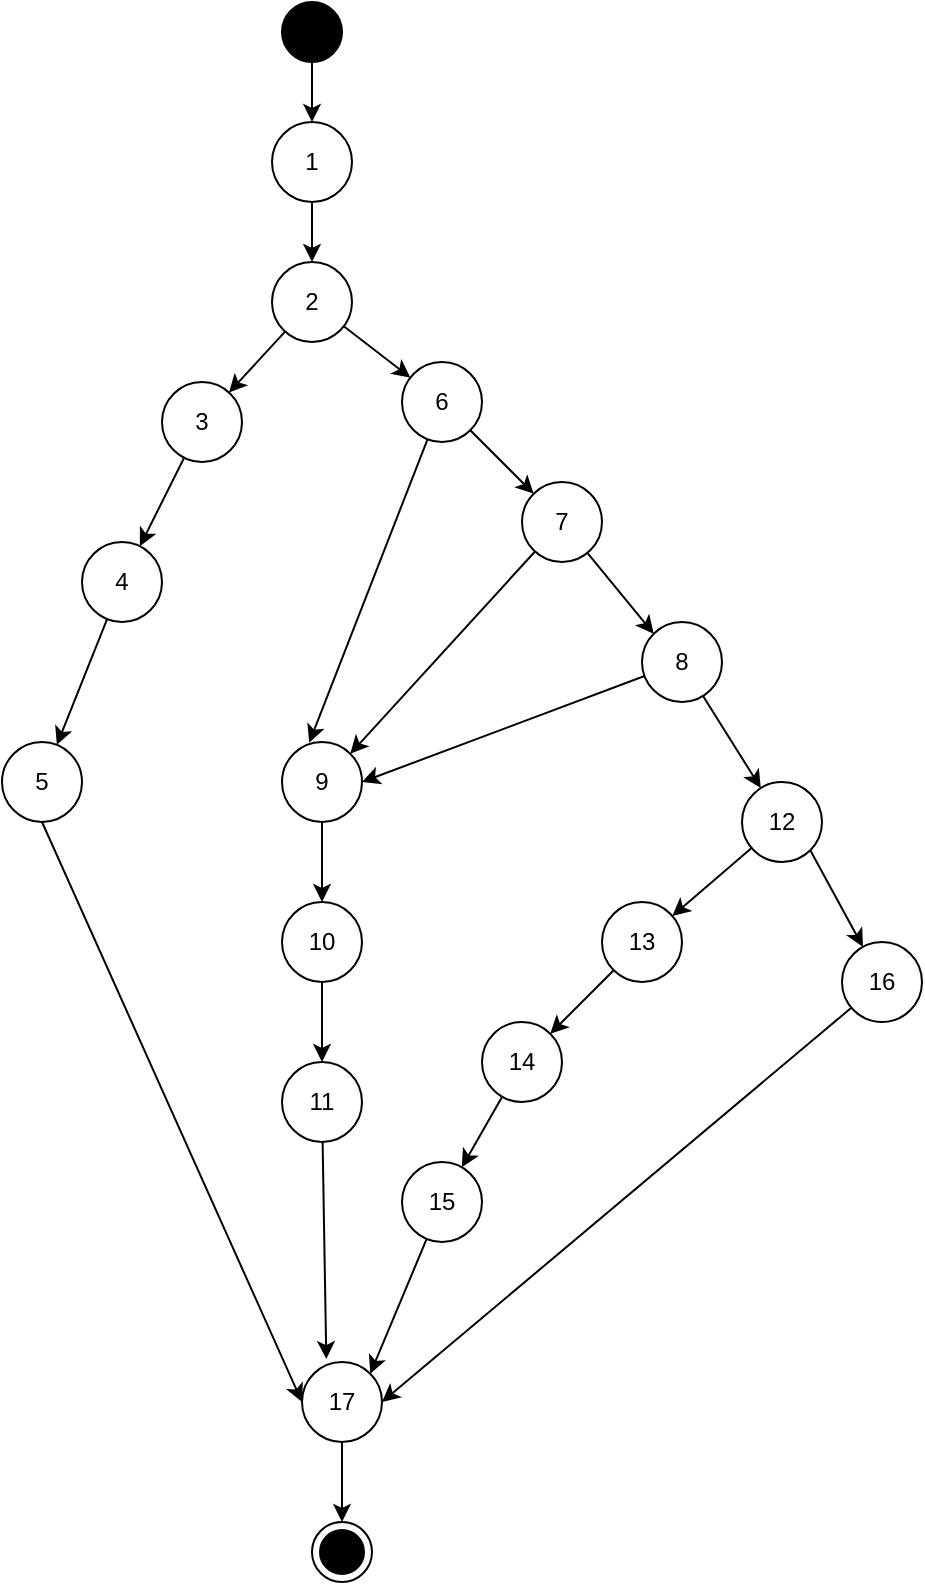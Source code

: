 <mxfile version="25.0.3" pages="4">
  <diagram name="Page-1" id="0XRDkxaGJ8MRRmCMOCM4">
    <mxGraphModel dx="929" dy="514" grid="1" gridSize="10" guides="1" tooltips="1" connect="1" arrows="1" fold="1" page="1" pageScale="1" pageWidth="3300" pageHeight="4681" math="0" shadow="0">
      <root>
        <mxCell id="0" />
        <mxCell id="1" parent="0" />
        <mxCell id="SDcvAr6CtPs48peLbvJb-33" style="edgeStyle=orthogonalEdgeStyle;rounded=0;orthogonalLoop=1;jettySize=auto;html=1;entryX=0.5;entryY=0;entryDx=0;entryDy=0;" parent="1" source="SDcvAr6CtPs48peLbvJb-3" target="SDcvAr6CtPs48peLbvJb-9" edge="1">
          <mxGeometry relative="1" as="geometry" />
        </mxCell>
        <mxCell id="SDcvAr6CtPs48peLbvJb-3" value="" style="ellipse;fillColor=strokeColor;fontSize=11;labelPosition=left;verticalLabelPosition=middle;align=right;verticalAlign=middle;spacingRight=7;" parent="1" vertex="1">
          <mxGeometry x="1100" y="360" width="30" height="30" as="geometry" />
        </mxCell>
        <mxCell id="SDcvAr6CtPs48peLbvJb-34" style="edgeStyle=orthogonalEdgeStyle;rounded=0;orthogonalLoop=1;jettySize=auto;html=1;exitX=0.5;exitY=1;exitDx=0;exitDy=0;entryX=0.5;entryY=0;entryDx=0;entryDy=0;" parent="1" source="SDcvAr6CtPs48peLbvJb-9" target="SDcvAr6CtPs48peLbvJb-10" edge="1">
          <mxGeometry relative="1" as="geometry" />
        </mxCell>
        <mxCell id="SDcvAr6CtPs48peLbvJb-9" value="1" style="ellipse;whiteSpace=wrap;html=1;aspect=fixed;" parent="1" vertex="1">
          <mxGeometry x="1095" y="420" width="40" height="40" as="geometry" />
        </mxCell>
        <mxCell id="SDcvAr6CtPs48peLbvJb-36" value="" style="rounded=0;orthogonalLoop=1;jettySize=auto;html=1;" parent="1" source="SDcvAr6CtPs48peLbvJb-10" target="SDcvAr6CtPs48peLbvJb-35" edge="1">
          <mxGeometry relative="1" as="geometry" />
        </mxCell>
        <mxCell id="SDcvAr6CtPs48peLbvJb-50" value="" style="rounded=0;orthogonalLoop=1;jettySize=auto;html=1;" parent="1" source="SDcvAr6CtPs48peLbvJb-10" target="SDcvAr6CtPs48peLbvJb-49" edge="1">
          <mxGeometry relative="1" as="geometry" />
        </mxCell>
        <mxCell id="SDcvAr6CtPs48peLbvJb-10" value="2" style="ellipse;whiteSpace=wrap;html=1;aspect=fixed;" parent="1" vertex="1">
          <mxGeometry x="1095" y="490" width="40" height="40" as="geometry" />
        </mxCell>
        <mxCell id="SDcvAr6CtPs48peLbvJb-38" value="" style="rounded=0;orthogonalLoop=1;jettySize=auto;html=1;" parent="1" source="SDcvAr6CtPs48peLbvJb-35" target="SDcvAr6CtPs48peLbvJb-37" edge="1">
          <mxGeometry relative="1" as="geometry" />
        </mxCell>
        <mxCell id="SDcvAr6CtPs48peLbvJb-35" value="3" style="ellipse;whiteSpace=wrap;html=1;aspect=fixed;" parent="1" vertex="1">
          <mxGeometry x="1040" y="550" width="40" height="40" as="geometry" />
        </mxCell>
        <mxCell id="SDcvAr6CtPs48peLbvJb-44" style="rounded=0;orthogonalLoop=1;jettySize=auto;html=1;exitX=0.5;exitY=1;exitDx=0;exitDy=0;entryX=0;entryY=0.5;entryDx=0;entryDy=0;" parent="1" source="SDcvAr6CtPs48peLbvJb-47" target="-h0Y0pHWeZBDXQHOa-4n-2" edge="1">
          <mxGeometry relative="1" as="geometry">
            <mxPoint x="1104.393" y="935.607" as="targetPoint" />
          </mxGeometry>
        </mxCell>
        <mxCell id="SDcvAr6CtPs48peLbvJb-48" value="" style="rounded=0;orthogonalLoop=1;jettySize=auto;html=1;" parent="1" source="SDcvAr6CtPs48peLbvJb-37" target="SDcvAr6CtPs48peLbvJb-47" edge="1">
          <mxGeometry relative="1" as="geometry" />
        </mxCell>
        <mxCell id="SDcvAr6CtPs48peLbvJb-37" value="4" style="ellipse;whiteSpace=wrap;html=1;aspect=fixed;" parent="1" vertex="1">
          <mxGeometry x="1000" y="630" width="40" height="40" as="geometry" />
        </mxCell>
        <mxCell id="SDcvAr6CtPs48peLbvJb-47" value="5" style="ellipse;whiteSpace=wrap;html=1;aspect=fixed;" parent="1" vertex="1">
          <mxGeometry x="960" y="730" width="40" height="40" as="geometry" />
        </mxCell>
        <mxCell id="SDcvAr6CtPs48peLbvJb-59" value="" style="rounded=0;orthogonalLoop=1;jettySize=auto;html=1;entryX=0;entryY=0;entryDx=0;entryDy=0;" parent="1" source="SDcvAr6CtPs48peLbvJb-49" target="ilJLZfLIQpq3Y_imQJ0e-9" edge="1">
          <mxGeometry relative="1" as="geometry">
            <mxPoint x="1225.858" y="605.858" as="targetPoint" />
          </mxGeometry>
        </mxCell>
        <mxCell id="ilJLZfLIQpq3Y_imQJ0e-3" style="rounded=0;orthogonalLoop=1;jettySize=auto;html=1;entryX=0.34;entryY=0.009;entryDx=0;entryDy=0;entryPerimeter=0;" edge="1" parent="1" source="SDcvAr6CtPs48peLbvJb-49" target="ilJLZfLIQpq3Y_imQJ0e-1">
          <mxGeometry relative="1" as="geometry" />
        </mxCell>
        <mxCell id="SDcvAr6CtPs48peLbvJb-49" value="6" style="ellipse;whiteSpace=wrap;html=1;aspect=fixed;" parent="1" vertex="1">
          <mxGeometry x="1160" y="540" width="40" height="40" as="geometry" />
        </mxCell>
        <mxCell id="-h0Y0pHWeZBDXQHOa-4n-1" value="" style="ellipse;html=1;shape=endState;fillColor=strokeColor;fontSize=11;labelPosition=left;verticalLabelPosition=middle;align=right;verticalAlign=middle;spacingRight=7;" parent="1" vertex="1">
          <mxGeometry x="1115" y="1120" width="30" height="30" as="geometry" />
        </mxCell>
        <mxCell id="-h0Y0pHWeZBDXQHOa-4n-3" style="rounded=0;orthogonalLoop=1;jettySize=auto;html=1;" parent="1" source="-h0Y0pHWeZBDXQHOa-4n-2" target="-h0Y0pHWeZBDXQHOa-4n-1" edge="1">
          <mxGeometry relative="1" as="geometry" />
        </mxCell>
        <mxCell id="-h0Y0pHWeZBDXQHOa-4n-2" value="17" style="ellipse;whiteSpace=wrap;html=1;aspect=fixed;" parent="1" vertex="1">
          <mxGeometry x="1110" y="1040" width="40" height="40" as="geometry" />
        </mxCell>
        <mxCell id="ilJLZfLIQpq3Y_imQJ0e-4" style="rounded=0;orthogonalLoop=1;jettySize=auto;html=1;entryX=0.5;entryY=0;entryDx=0;entryDy=0;" edge="1" parent="1" source="ilJLZfLIQpq3Y_imQJ0e-1" target="ilJLZfLIQpq3Y_imQJ0e-2">
          <mxGeometry relative="1" as="geometry" />
        </mxCell>
        <mxCell id="ilJLZfLIQpq3Y_imQJ0e-1" value="9" style="ellipse;whiteSpace=wrap;html=1;aspect=fixed;" vertex="1" parent="1">
          <mxGeometry x="1100" y="730" width="40" height="40" as="geometry" />
        </mxCell>
        <mxCell id="ilJLZfLIQpq3Y_imQJ0e-7" style="rounded=0;orthogonalLoop=1;jettySize=auto;html=1;entryX=0.5;entryY=0;entryDx=0;entryDy=0;" edge="1" parent="1" source="ilJLZfLIQpq3Y_imQJ0e-2" target="ilJLZfLIQpq3Y_imQJ0e-5">
          <mxGeometry relative="1" as="geometry" />
        </mxCell>
        <mxCell id="ilJLZfLIQpq3Y_imQJ0e-2" value="10" style="ellipse;whiteSpace=wrap;html=1;aspect=fixed;" vertex="1" parent="1">
          <mxGeometry x="1100" y="810" width="40" height="40" as="geometry" />
        </mxCell>
        <mxCell id="ilJLZfLIQpq3Y_imQJ0e-8" style="rounded=0;orthogonalLoop=1;jettySize=auto;html=1;entryX=0.304;entryY=-0.037;entryDx=0;entryDy=0;entryPerimeter=0;" edge="1" parent="1" source="ilJLZfLIQpq3Y_imQJ0e-5" target="-h0Y0pHWeZBDXQHOa-4n-2">
          <mxGeometry relative="1" as="geometry" />
        </mxCell>
        <mxCell id="ilJLZfLIQpq3Y_imQJ0e-5" value="11" style="ellipse;whiteSpace=wrap;html=1;aspect=fixed;" vertex="1" parent="1">
          <mxGeometry x="1100" y="890" width="40" height="40" as="geometry" />
        </mxCell>
        <mxCell id="ilJLZfLIQpq3Y_imQJ0e-10" style="rounded=0;orthogonalLoop=1;jettySize=auto;html=1;entryX=1;entryY=0;entryDx=0;entryDy=0;" edge="1" parent="1" source="ilJLZfLIQpq3Y_imQJ0e-9" target="ilJLZfLIQpq3Y_imQJ0e-1">
          <mxGeometry relative="1" as="geometry" />
        </mxCell>
        <mxCell id="ilJLZfLIQpq3Y_imQJ0e-12" style="rounded=0;orthogonalLoop=1;jettySize=auto;html=1;entryX=0;entryY=0;entryDx=0;entryDy=0;" edge="1" parent="1" source="ilJLZfLIQpq3Y_imQJ0e-9" target="ilJLZfLIQpq3Y_imQJ0e-11">
          <mxGeometry relative="1" as="geometry" />
        </mxCell>
        <mxCell id="ilJLZfLIQpq3Y_imQJ0e-9" value="7" style="ellipse;whiteSpace=wrap;html=1;aspect=fixed;" vertex="1" parent="1">
          <mxGeometry x="1220" y="600" width="40" height="40" as="geometry" />
        </mxCell>
        <mxCell id="ilJLZfLIQpq3Y_imQJ0e-13" style="rounded=0;orthogonalLoop=1;jettySize=auto;html=1;entryX=1;entryY=0.5;entryDx=0;entryDy=0;" edge="1" parent="1" source="ilJLZfLIQpq3Y_imQJ0e-11" target="ilJLZfLIQpq3Y_imQJ0e-1">
          <mxGeometry relative="1" as="geometry" />
        </mxCell>
        <mxCell id="ilJLZfLIQpq3Y_imQJ0e-15" style="rounded=0;orthogonalLoop=1;jettySize=auto;html=1;" edge="1" parent="1" source="ilJLZfLIQpq3Y_imQJ0e-11" target="ilJLZfLIQpq3Y_imQJ0e-14">
          <mxGeometry relative="1" as="geometry" />
        </mxCell>
        <mxCell id="ilJLZfLIQpq3Y_imQJ0e-11" value="8" style="ellipse;whiteSpace=wrap;html=1;aspect=fixed;" vertex="1" parent="1">
          <mxGeometry x="1280" y="670" width="40" height="40" as="geometry" />
        </mxCell>
        <mxCell id="ilJLZfLIQpq3Y_imQJ0e-20" style="rounded=0;orthogonalLoop=1;jettySize=auto;html=1;" edge="1" parent="1" source="ilJLZfLIQpq3Y_imQJ0e-14" target="ilJLZfLIQpq3Y_imQJ0e-17">
          <mxGeometry relative="1" as="geometry" />
        </mxCell>
        <mxCell id="ilJLZfLIQpq3Y_imQJ0e-14" value="12" style="ellipse;whiteSpace=wrap;html=1;aspect=fixed;" vertex="1" parent="1">
          <mxGeometry x="1330" y="750" width="40" height="40" as="geometry" />
        </mxCell>
        <mxCell id="ilJLZfLIQpq3Y_imQJ0e-22" style="rounded=0;orthogonalLoop=1;jettySize=auto;html=1;" edge="1" parent="1" source="ilJLZfLIQpq3Y_imQJ0e-16" target="ilJLZfLIQpq3Y_imQJ0e-18">
          <mxGeometry relative="1" as="geometry" />
        </mxCell>
        <mxCell id="ilJLZfLIQpq3Y_imQJ0e-16" value="14" style="ellipse;whiteSpace=wrap;html=1;aspect=fixed;" vertex="1" parent="1">
          <mxGeometry x="1200" y="870" width="40" height="40" as="geometry" />
        </mxCell>
        <mxCell id="ilJLZfLIQpq3Y_imQJ0e-21" style="rounded=0;orthogonalLoop=1;jettySize=auto;html=1;exitX=0;exitY=1;exitDx=0;exitDy=0;" edge="1" parent="1" source="ilJLZfLIQpq3Y_imQJ0e-17" target="ilJLZfLIQpq3Y_imQJ0e-16">
          <mxGeometry relative="1" as="geometry" />
        </mxCell>
        <mxCell id="ilJLZfLIQpq3Y_imQJ0e-17" value="13" style="ellipse;whiteSpace=wrap;html=1;aspect=fixed;" vertex="1" parent="1">
          <mxGeometry x="1260" y="810" width="40" height="40" as="geometry" />
        </mxCell>
        <mxCell id="ilJLZfLIQpq3Y_imQJ0e-19" style="rounded=0;orthogonalLoop=1;jettySize=auto;html=1;entryX=1;entryY=0;entryDx=0;entryDy=0;" edge="1" parent="1" source="ilJLZfLIQpq3Y_imQJ0e-18" target="-h0Y0pHWeZBDXQHOa-4n-2">
          <mxGeometry relative="1" as="geometry" />
        </mxCell>
        <mxCell id="ilJLZfLIQpq3Y_imQJ0e-24" style="rounded=0;orthogonalLoop=1;jettySize=auto;html=1;exitX=1;exitY=1;exitDx=0;exitDy=0;" edge="1" parent="1" source="ilJLZfLIQpq3Y_imQJ0e-14" target="ilJLZfLIQpq3Y_imQJ0e-23">
          <mxGeometry relative="1" as="geometry" />
        </mxCell>
        <mxCell id="ilJLZfLIQpq3Y_imQJ0e-18" value="15" style="ellipse;whiteSpace=wrap;html=1;aspect=fixed;" vertex="1" parent="1">
          <mxGeometry x="1160" y="940" width="40" height="40" as="geometry" />
        </mxCell>
        <mxCell id="ilJLZfLIQpq3Y_imQJ0e-25" style="rounded=0;orthogonalLoop=1;jettySize=auto;html=1;entryX=1;entryY=0.5;entryDx=0;entryDy=0;" edge="1" parent="1" source="ilJLZfLIQpq3Y_imQJ0e-23" target="-h0Y0pHWeZBDXQHOa-4n-2">
          <mxGeometry relative="1" as="geometry" />
        </mxCell>
        <mxCell id="ilJLZfLIQpq3Y_imQJ0e-23" value="16" style="ellipse;whiteSpace=wrap;html=1;aspect=fixed;" vertex="1" parent="1">
          <mxGeometry x="1380" y="830" width="40" height="40" as="geometry" />
        </mxCell>
      </root>
    </mxGraphModel>
  </diagram>
  <diagram id="5SNa8ftEBXGv_axdZT7S" name="Page-4">
    <mxGraphModel dx="1061" dy="587" grid="1" gridSize="10" guides="1" tooltips="1" connect="1" arrows="1" fold="1" page="1" pageScale="1" pageWidth="3300" pageHeight="4681" math="0" shadow="0">
      <root>
        <mxCell id="0" />
        <mxCell id="1" parent="0" />
        <mxCell id="XQcsihGGQft_ySXD6dOj-1" value="" style="endArrow=none;html=1;rounded=0;" edge="1" parent="1">
          <mxGeometry width="50" height="50" relative="1" as="geometry">
            <mxPoint x="310" y="250" as="sourcePoint" />
            <mxPoint x="1110" y="250" as="targetPoint" />
          </mxGeometry>
        </mxCell>
        <mxCell id="XQcsihGGQft_ySXD6dOj-2" value="" style="endArrow=none;html=1;rounded=0;" edge="1" parent="1">
          <mxGeometry width="50" height="50" relative="1" as="geometry">
            <mxPoint x="710" y="290" as="sourcePoint" />
            <mxPoint x="710" y="210" as="targetPoint" />
          </mxGeometry>
        </mxCell>
        <mxCell id="XQcsihGGQft_ySXD6dOj-3" value="3" style="edgeLabel;html=1;align=center;verticalAlign=middle;resizable=0;points=[];" vertex="1" connectable="0" parent="XQcsihGGQft_ySXD6dOj-2">
          <mxGeometry x="-0.706" y="1" relative="1" as="geometry">
            <mxPoint as="offset" />
          </mxGeometry>
        </mxCell>
        <mxCell id="XQcsihGGQft_ySXD6dOj-4" value="" style="endArrow=none;html=1;rounded=0;" edge="1" parent="1">
          <mxGeometry width="50" height="50" relative="1" as="geometry">
            <mxPoint x="350" y="290" as="sourcePoint" />
            <mxPoint x="350" y="210" as="targetPoint" />
          </mxGeometry>
        </mxCell>
        <mxCell id="XQcsihGGQft_ySXD6dOj-5" value="0" style="edgeLabel;html=1;align=center;verticalAlign=middle;resizable=0;points=[];" vertex="1" connectable="0" parent="XQcsihGGQft_ySXD6dOj-4">
          <mxGeometry x="-0.706" y="2" relative="1" as="geometry">
            <mxPoint as="offset" />
          </mxGeometry>
        </mxCell>
        <mxCell id="XQcsihGGQft_ySXD6dOj-6" value="" style="endArrow=none;html=1;rounded=0;" edge="1" parent="1">
          <mxGeometry width="50" height="50" relative="1" as="geometry">
            <mxPoint x="469.5" y="290" as="sourcePoint" />
            <mxPoint x="469.5" y="210" as="targetPoint" />
          </mxGeometry>
        </mxCell>
        <mxCell id="XQcsihGGQft_ySXD6dOj-7" value="1" style="edgeLabel;html=1;align=center;verticalAlign=middle;resizable=0;points=[];" vertex="1" connectable="0" parent="XQcsihGGQft_ySXD6dOj-6">
          <mxGeometry x="-0.706" y="1" relative="1" as="geometry">
            <mxPoint x="2" y="1" as="offset" />
          </mxGeometry>
        </mxCell>
        <mxCell id="XQcsihGGQft_ySXD6dOj-8" value="" style="endArrow=none;html=1;rounded=0;" edge="1" parent="1">
          <mxGeometry width="50" height="50" relative="1" as="geometry">
            <mxPoint x="830" y="290" as="sourcePoint" />
            <mxPoint x="830" y="210" as="targetPoint" />
          </mxGeometry>
        </mxCell>
        <mxCell id="XQcsihGGQft_ySXD6dOj-9" value="14" style="edgeLabel;html=1;align=center;verticalAlign=middle;resizable=0;points=[];" vertex="1" connectable="0" parent="XQcsihGGQft_ySXD6dOj-8">
          <mxGeometry x="-0.706" y="1" relative="1" as="geometry">
            <mxPoint as="offset" />
          </mxGeometry>
        </mxCell>
        <mxCell id="XQcsihGGQft_ySXD6dOj-10" value="" style="endArrow=none;html=1;rounded=0;" edge="1" parent="1">
          <mxGeometry width="50" height="50" relative="1" as="geometry">
            <mxPoint x="950.59" y="290" as="sourcePoint" />
            <mxPoint x="950.59" y="210" as="targetPoint" />
          </mxGeometry>
        </mxCell>
        <mxCell id="XQcsihGGQft_ySXD6dOj-11" value="15" style="edgeLabel;html=1;align=center;verticalAlign=middle;resizable=0;points=[];" vertex="1" connectable="0" parent="XQcsihGGQft_ySXD6dOj-10">
          <mxGeometry x="-0.647" y="2" relative="1" as="geometry">
            <mxPoint x="2" y="4" as="offset" />
          </mxGeometry>
        </mxCell>
        <mxCell id="XQcsihGGQft_ySXD6dOj-12" value="" style="endArrow=none;html=1;rounded=0;" edge="1" parent="1">
          <mxGeometry width="50" height="50" relative="1" as="geometry">
            <mxPoint x="1070.59" y="290" as="sourcePoint" />
            <mxPoint x="1070.59" y="210" as="targetPoint" />
          </mxGeometry>
        </mxCell>
        <mxCell id="XQcsihGGQft_ySXD6dOj-13" value="16" style="edgeLabel;html=1;align=center;verticalAlign=middle;resizable=0;points=[];" vertex="1" connectable="0" parent="XQcsihGGQft_ySXD6dOj-12">
          <mxGeometry x="-0.588" y="1" relative="1" as="geometry">
            <mxPoint y="6" as="offset" />
          </mxGeometry>
        </mxCell>
        <mxCell id="XQcsihGGQft_ySXD6dOj-14" value="VÙNG HỢP LỆ" style="rounded=0;whiteSpace=wrap;html=1;" vertex="1" parent="1">
          <mxGeometry x="590" y="230" width="360" height="20" as="geometry" />
        </mxCell>
        <mxCell id="XQcsihGGQft_ySXD6dOj-15" value="THÊM MÀU SẮC SẢN PHẨM" style="text;html=1;align=center;verticalAlign=middle;resizable=0;points=[];autosize=1;strokeColor=none;fillColor=none;" vertex="1" parent="1">
          <mxGeometry x="660" y="130" width="180" height="30" as="geometry" />
        </mxCell>
        <mxCell id="XQcsihGGQft_ySXD6dOj-16" value="Chú thích:&lt;br&gt;x: số ký tự" style="rounded=0;whiteSpace=wrap;html=1;" vertex="1" parent="1">
          <mxGeometry x="410" y="130" width="120" height="60" as="geometry" />
        </mxCell>
        <mxCell id="XQcsihGGQft_ySXD6dOj-17" value="TC1: x = 0&lt;br&gt;(không hợp lệ)" style="text;html=1;align=center;verticalAlign=middle;resizable=0;points=[];autosize=1;strokeColor=none;fillColor=none;" vertex="1" parent="1">
          <mxGeometry x="300" y="290" width="100" height="40" as="geometry" />
        </mxCell>
        <mxCell id="XQcsihGGQft_ySXD6dOj-18" value="TC2: x = 1&lt;br&gt;(không hợp lệ)" style="text;html=1;align=center;verticalAlign=middle;resizable=0;points=[];autosize=1;strokeColor=none;fillColor=none;" vertex="1" parent="1">
          <mxGeometry x="420" y="290" width="100" height="40" as="geometry" />
        </mxCell>
        <mxCell id="XQcsihGGQft_ySXD6dOj-19" value="TC4: x = 3&lt;br&gt;(hợp lệ)" style="text;html=1;align=center;verticalAlign=middle;resizable=0;points=[];autosize=1;strokeColor=none;fillColor=none;" vertex="1" parent="1">
          <mxGeometry x="670" y="290" width="80" height="40" as="geometry" />
        </mxCell>
        <mxCell id="XQcsihGGQft_ySXD6dOj-20" value="TC5: x = 14&lt;br&gt;(hợp lệ)" style="text;html=1;align=center;verticalAlign=middle;resizable=0;points=[];autosize=1;strokeColor=none;fillColor=none;" vertex="1" parent="1">
          <mxGeometry x="785" y="290" width="90" height="40" as="geometry" />
        </mxCell>
        <mxCell id="XQcsihGGQft_ySXD6dOj-21" value="TC6: x = 15&lt;br&gt;(hợp lệ)" style="text;html=1;align=center;verticalAlign=middle;resizable=0;points=[];autosize=1;strokeColor=none;fillColor=none;" vertex="1" parent="1">
          <mxGeometry x="905.59" y="290" width="90" height="40" as="geometry" />
        </mxCell>
        <mxCell id="XQcsihGGQft_ySXD6dOj-22" value="TC7: x = 16&lt;br&gt;(không hợp lệ)" style="text;html=1;align=center;verticalAlign=middle;resizable=0;points=[];autosize=1;strokeColor=none;fillColor=none;" vertex="1" parent="1">
          <mxGeometry x="1020.59" y="290" width="100" height="40" as="geometry" />
        </mxCell>
        <mxCell id="XQcsihGGQft_ySXD6dOj-23" value="TC3: x = 2&lt;br&gt;(hợp lệ)" style="text;html=1;align=center;verticalAlign=middle;resizable=0;points=[];autosize=1;strokeColor=none;fillColor=none;" vertex="1" parent="1">
          <mxGeometry x="550" y="290" width="80" height="40" as="geometry" />
        </mxCell>
        <mxCell id="XQcsihGGQft_ySXD6dOj-24" value="" style="endArrow=none;html=1;rounded=0;" edge="1" parent="1">
          <mxGeometry width="50" height="50" relative="1" as="geometry">
            <mxPoint x="590" y="290" as="sourcePoint" />
            <mxPoint x="590" y="210" as="targetPoint" />
            <Array as="points">
              <mxPoint x="590" y="250" />
            </Array>
          </mxGeometry>
        </mxCell>
        <mxCell id="XQcsihGGQft_ySXD6dOj-25" value="2" style="edgeLabel;html=1;align=center;verticalAlign=middle;resizable=0;points=[];" vertex="1" connectable="0" parent="XQcsihGGQft_ySXD6dOj-24">
          <mxGeometry x="-0.729" y="3" relative="1" as="geometry">
            <mxPoint y="1" as="offset" />
          </mxGeometry>
        </mxCell>
      </root>
    </mxGraphModel>
  </diagram>
  <diagram id="HT4gBM5k6EM0QCJGCTTb" name="Page-2">
    <mxGraphModel dx="743" dy="411" grid="1" gridSize="10" guides="1" tooltips="1" connect="1" arrows="1" fold="1" page="1" pageScale="1" pageWidth="3300" pageHeight="4681" math="0" shadow="0">
      <root>
        <mxCell id="0" />
        <mxCell id="1" parent="0" />
        <mxCell id="9Lhq6CNGo00cU0peFySH-1" style="edgeStyle=orthogonalEdgeStyle;rounded=0;orthogonalLoop=1;jettySize=auto;html=1;entryX=0.5;entryY=0;entryDx=0;entryDy=0;" parent="1" source="9Lhq6CNGo00cU0peFySH-2" target="9Lhq6CNGo00cU0peFySH-4" edge="1">
          <mxGeometry relative="1" as="geometry" />
        </mxCell>
        <mxCell id="9Lhq6CNGo00cU0peFySH-2" value="" style="ellipse;fillColor=strokeColor;fontSize=11;labelPosition=left;verticalLabelPosition=middle;align=right;verticalAlign=middle;spacingRight=7;" parent="1" vertex="1">
          <mxGeometry x="797.5" y="180" width="30" height="30" as="geometry" />
        </mxCell>
        <mxCell id="9Lhq6CNGo00cU0peFySH-3" style="edgeStyle=orthogonalEdgeStyle;rounded=0;orthogonalLoop=1;jettySize=auto;html=1;exitX=0.5;exitY=1;exitDx=0;exitDy=0;entryX=0.5;entryY=0;entryDx=0;entryDy=0;" parent="1" source="9Lhq6CNGo00cU0peFySH-4" target="9Lhq6CNGo00cU0peFySH-7" edge="1">
          <mxGeometry relative="1" as="geometry" />
        </mxCell>
        <mxCell id="9Lhq6CNGo00cU0peFySH-4" value="d(KH), d(tenKH), d(sdtKH), d(diachiKH)" style="ellipse;whiteSpace=wrap;html=1;aspect=fixed;" parent="1" vertex="1">
          <mxGeometry x="770" y="250" width="85" height="85" as="geometry" />
        </mxCell>
        <mxCell id="9Lhq6CNGo00cU0peFySH-5" value="" style="rounded=0;orthogonalLoop=1;jettySize=auto;html=1;" parent="1" source="9Lhq6CNGo00cU0peFySH-7" target="9Lhq6CNGo00cU0peFySH-9" edge="1">
          <mxGeometry relative="1" as="geometry" />
        </mxCell>
        <mxCell id="9Lhq6CNGo00cU0peFySH-6" value="" style="rounded=0;orthogonalLoop=1;jettySize=auto;html=1;" parent="1" source="9Lhq6CNGo00cU0peFySH-7" target="9Lhq6CNGo00cU0peFySH-16" edge="1">
          <mxGeometry relative="1" as="geometry" />
        </mxCell>
        <mxCell id="9Lhq6CNGo00cU0peFySH-7" value="u(tenKH)" style="ellipse;whiteSpace=wrap;html=1;aspect=fixed;" parent="1" vertex="1">
          <mxGeometry x="782.5" y="360" width="60" height="60" as="geometry" />
        </mxCell>
        <mxCell id="9Lhq6CNGo00cU0peFySH-8" value="" style="rounded=0;orthogonalLoop=1;jettySize=auto;html=1;entryX=-0.068;entryY=0.45;entryDx=0;entryDy=0;entryPerimeter=0;" parent="1" source="9Lhq6CNGo00cU0peFySH-9" target="9Lhq6CNGo00cU0peFySH-34" edge="1">
          <mxGeometry relative="1" as="geometry">
            <mxPoint x="795" y="760" as="targetPoint" />
          </mxGeometry>
        </mxCell>
        <mxCell id="9Lhq6CNGo00cU0peFySH-9" value="" style="ellipse;whiteSpace=wrap;html=1;aspect=fixed;" parent="1" vertex="1">
          <mxGeometry x="680" y="495" width="40" height="40" as="geometry" />
        </mxCell>
        <mxCell id="9Lhq6CNGo00cU0peFySH-14" value="" style="rounded=0;orthogonalLoop=1;jettySize=auto;html=1;" parent="1" source="9Lhq6CNGo00cU0peFySH-16" target="9Lhq6CNGo00cU0peFySH-18" edge="1">
          <mxGeometry relative="1" as="geometry" />
        </mxCell>
        <mxCell id="9Lhq6CNGo00cU0peFySH-15" value="" style="rounded=0;orthogonalLoop=1;jettySize=auto;html=1;" parent="1" source="9Lhq6CNGo00cU0peFySH-16" target="9Lhq6CNGo00cU0peFySH-25" edge="1">
          <mxGeometry relative="1" as="geometry" />
        </mxCell>
        <mxCell id="9Lhq6CNGo00cU0peFySH-16" value="u(sdtKH)" style="ellipse;whiteSpace=wrap;html=1;aspect=fixed;" parent="1" vertex="1">
          <mxGeometry x="860" y="420" width="60" height="60" as="geometry" />
        </mxCell>
        <mxCell id="9Lhq6CNGo00cU0peFySH-17" value="" style="rounded=0;orthogonalLoop=1;jettySize=auto;html=1;entryX=0.389;entryY=-0.026;entryDx=0;entryDy=0;entryPerimeter=0;" parent="1" source="9Lhq6CNGo00cU0peFySH-18" target="9Lhq6CNGo00cU0peFySH-34" edge="1">
          <mxGeometry relative="1" as="geometry">
            <mxPoint x="800.858" y="745.858" as="targetPoint" />
          </mxGeometry>
        </mxCell>
        <mxCell id="9Lhq6CNGo00cU0peFySH-18" value="" style="ellipse;whiteSpace=wrap;html=1;aspect=fixed;" parent="1" vertex="1">
          <mxGeometry x="780" y="510" width="40" height="40" as="geometry" />
        </mxCell>
        <mxCell id="9Lhq6CNGo00cU0peFySH-23" value="" style="rounded=0;orthogonalLoop=1;jettySize=auto;html=1;" parent="1" source="9Lhq6CNGo00cU0peFySH-25" target="9Lhq6CNGo00cU0peFySH-27" edge="1">
          <mxGeometry relative="1" as="geometry" />
        </mxCell>
        <mxCell id="9Lhq6CNGo00cU0peFySH-24" value="" style="rounded=0;orthogonalLoop=1;jettySize=auto;html=1;entryX=0.5;entryY=0;entryDx=0;entryDy=0;" parent="1" source="9Lhq6CNGo00cU0peFySH-25" target="9Lhq6CNGo00cU0peFySH-39" edge="1">
          <mxGeometry relative="1" as="geometry">
            <mxPoint x="1062.807" y="579.782" as="targetPoint" />
          </mxGeometry>
        </mxCell>
        <mxCell id="9Lhq6CNGo00cU0peFySH-25" value="u(diachiKH)" style="ellipse;whiteSpace=wrap;html=1;aspect=fixed;" parent="1" vertex="1">
          <mxGeometry x="920" y="480" width="70" height="70" as="geometry" />
        </mxCell>
        <mxCell id="9Lhq6CNGo00cU0peFySH-26" value="" style="rounded=0;orthogonalLoop=1;jettySize=auto;html=1;entryX=0.816;entryY=0.046;entryDx=0;entryDy=0;entryPerimeter=0;" parent="1" source="9Lhq6CNGo00cU0peFySH-27" target="9Lhq6CNGo00cU0peFySH-34" edge="1">
          <mxGeometry relative="1" as="geometry">
            <mxPoint x="815" y="740" as="targetPoint" />
          </mxGeometry>
        </mxCell>
        <mxCell id="9Lhq6CNGo00cU0peFySH-27" value="" style="ellipse;whiteSpace=wrap;html=1;aspect=fixed;" parent="1" vertex="1">
          <mxGeometry x="842.5" y="580" width="40" height="40" as="geometry" />
        </mxCell>
        <mxCell id="9Lhq6CNGo00cU0peFySH-33" style="rounded=0;orthogonalLoop=1;jettySize=auto;html=1;entryX=1.015;entryY=0.391;entryDx=0;entryDy=0;entryPerimeter=0;" parent="1" source="9Lhq6CNGo00cU0peFySH-39" target="9Lhq6CNGo00cU0peFySH-34" edge="1">
          <mxGeometry relative="1" as="geometry">
            <mxPoint x="1080" y="610" as="sourcePoint" />
            <mxPoint x="829.142" y="745.858" as="targetPoint" />
          </mxGeometry>
        </mxCell>
        <mxCell id="9Lhq6CNGo00cU0peFySH-34" value="" style="ellipse;html=1;shape=endState;fillColor=strokeColor;fontSize=11;labelPosition=left;verticalLabelPosition=middle;align=right;verticalAlign=middle;spacingRight=7;" parent="1" vertex="1">
          <mxGeometry x="800" y="740" width="30" height="30" as="geometry" />
        </mxCell>
        <mxCell id="9Lhq6CNGo00cU0peFySH-39" value="u(KH), u(tenKH), u(sdtKH), u(diachiKH)" style="ellipse;whiteSpace=wrap;html=1;aspect=fixed;" parent="1" vertex="1">
          <mxGeometry x="950" y="580" width="85" height="85" as="geometry" />
        </mxCell>
        <mxCell id="9Lhq6CNGo00cU0peFySH-40" value="k(all)" style="text;html=1;align=center;verticalAlign=middle;resizable=0;points=[];autosize=1;strokeColor=none;fillColor=none;" parent="1" vertex="1">
          <mxGeometry x="820" y="750" width="50" height="30" as="geometry" />
        </mxCell>
      </root>
    </mxGraphModel>
  </diagram>
  <diagram id="gZ0tEoZuQSUPYvwVcLYd" name="Page-3">
    <mxGraphModel dx="1061" dy="587" grid="1" gridSize="10" guides="1" tooltips="1" connect="1" arrows="1" fold="1" page="1" pageScale="1" pageWidth="3300" pageHeight="4681" math="0" shadow="0">
      <root>
        <mxCell id="0" />
        <mxCell id="1" parent="0" />
        <mxCell id="UXEZ9jactyvSo2chFANo-2" value="" style="endArrow=none;html=1;rounded=0;" parent="1" edge="1">
          <mxGeometry width="50" height="50" relative="1" as="geometry">
            <mxPoint x="120" y="240" as="sourcePoint" />
            <mxPoint x="920" y="240" as="targetPoint" />
          </mxGeometry>
        </mxCell>
        <mxCell id="UXEZ9jactyvSo2chFANo-4" value="" style="endArrow=none;html=1;rounded=0;" parent="1" edge="1">
          <mxGeometry width="50" height="50" relative="1" as="geometry">
            <mxPoint x="520" y="280" as="sourcePoint" />
            <mxPoint x="520" y="200" as="targetPoint" />
          </mxGeometry>
        </mxCell>
        <mxCell id="UXEZ9jactyvSo2chFANo-19" value="3" style="edgeLabel;html=1;align=center;verticalAlign=middle;resizable=0;points=[];" parent="UXEZ9jactyvSo2chFANo-4" vertex="1" connectable="0">
          <mxGeometry x="-0.706" y="1" relative="1" as="geometry">
            <mxPoint as="offset" />
          </mxGeometry>
        </mxCell>
        <mxCell id="UXEZ9jactyvSo2chFANo-5" value="" style="endArrow=none;html=1;rounded=0;" parent="1" edge="1">
          <mxGeometry width="50" height="50" relative="1" as="geometry">
            <mxPoint x="160" y="280" as="sourcePoint" />
            <mxPoint x="160" y="200" as="targetPoint" />
          </mxGeometry>
        </mxCell>
        <mxCell id="UXEZ9jactyvSo2chFANo-17" value="0" style="edgeLabel;html=1;align=center;verticalAlign=middle;resizable=0;points=[];" parent="UXEZ9jactyvSo2chFANo-5" vertex="1" connectable="0">
          <mxGeometry x="-0.706" y="2" relative="1" as="geometry">
            <mxPoint as="offset" />
          </mxGeometry>
        </mxCell>
        <mxCell id="UXEZ9jactyvSo2chFANo-6" value="" style="endArrow=none;html=1;rounded=0;" parent="1" edge="1">
          <mxGeometry width="50" height="50" relative="1" as="geometry">
            <mxPoint x="279.5" y="280" as="sourcePoint" />
            <mxPoint x="279.5" y="200" as="targetPoint" />
          </mxGeometry>
        </mxCell>
        <mxCell id="UXEZ9jactyvSo2chFANo-18" value="1" style="edgeLabel;html=1;align=center;verticalAlign=middle;resizable=0;points=[];" parent="UXEZ9jactyvSo2chFANo-6" vertex="1" connectable="0">
          <mxGeometry x="-0.706" y="1" relative="1" as="geometry">
            <mxPoint x="2" y="1" as="offset" />
          </mxGeometry>
        </mxCell>
        <mxCell id="UXEZ9jactyvSo2chFANo-7" value="" style="endArrow=none;html=1;rounded=0;" parent="1" edge="1">
          <mxGeometry width="50" height="50" relative="1" as="geometry">
            <mxPoint x="640" y="280" as="sourcePoint" />
            <mxPoint x="640" y="200" as="targetPoint" />
          </mxGeometry>
        </mxCell>
        <mxCell id="UXEZ9jactyvSo2chFANo-20" value="19" style="edgeLabel;html=1;align=center;verticalAlign=middle;resizable=0;points=[];" parent="UXEZ9jactyvSo2chFANo-7" vertex="1" connectable="0">
          <mxGeometry x="-0.706" y="1" relative="1" as="geometry">
            <mxPoint as="offset" />
          </mxGeometry>
        </mxCell>
        <mxCell id="UXEZ9jactyvSo2chFANo-8" value="" style="endArrow=none;html=1;rounded=0;" parent="1" edge="1">
          <mxGeometry width="50" height="50" relative="1" as="geometry">
            <mxPoint x="760.59" y="280" as="sourcePoint" />
            <mxPoint x="760.59" y="200" as="targetPoint" />
          </mxGeometry>
        </mxCell>
        <mxCell id="UXEZ9jactyvSo2chFANo-21" value="20" style="edgeLabel;html=1;align=center;verticalAlign=middle;resizable=0;points=[];" parent="UXEZ9jactyvSo2chFANo-8" vertex="1" connectable="0">
          <mxGeometry x="-0.647" y="2" relative="1" as="geometry">
            <mxPoint x="2" y="4" as="offset" />
          </mxGeometry>
        </mxCell>
        <mxCell id="UXEZ9jactyvSo2chFANo-9" value="" style="endArrow=none;html=1;rounded=0;" parent="1" edge="1">
          <mxGeometry width="50" height="50" relative="1" as="geometry">
            <mxPoint x="880.59" y="280" as="sourcePoint" />
            <mxPoint x="880.59" y="200" as="targetPoint" />
          </mxGeometry>
        </mxCell>
        <mxCell id="UXEZ9jactyvSo2chFANo-22" value="21" style="edgeLabel;html=1;align=center;verticalAlign=middle;resizable=0;points=[];" parent="UXEZ9jactyvSo2chFANo-9" vertex="1" connectable="0">
          <mxGeometry x="-0.588" y="1" relative="1" as="geometry">
            <mxPoint y="6" as="offset" />
          </mxGeometry>
        </mxCell>
        <mxCell id="UXEZ9jactyvSo2chFANo-10" value="VÙNG HỢP LỆ" style="rounded=0;whiteSpace=wrap;html=1;" parent="1" vertex="1">
          <mxGeometry x="400" y="220" width="360" height="20" as="geometry" />
        </mxCell>
        <mxCell id="UXEZ9jactyvSo2chFANo-11" value="THÊM THƯƠNG HIỆU" style="text;html=1;align=center;verticalAlign=middle;resizable=0;points=[];autosize=1;strokeColor=none;fillColor=none;" parent="1" vertex="1">
          <mxGeometry x="485" y="120" width="150" height="30" as="geometry" />
        </mxCell>
        <mxCell id="UXEZ9jactyvSo2chFANo-12" value="Chú thích:&lt;br&gt;x: số ký tự" style="rounded=0;whiteSpace=wrap;html=1;" parent="1" vertex="1">
          <mxGeometry x="220" y="120" width="120" height="60" as="geometry" />
        </mxCell>
        <mxCell id="UXEZ9jactyvSo2chFANo-14" value="TC1: x = 0&lt;br&gt;(không hợp lệ)" style="text;html=1;align=center;verticalAlign=middle;resizable=0;points=[];autosize=1;strokeColor=none;fillColor=none;" parent="1" vertex="1">
          <mxGeometry x="110" y="280" width="100" height="40" as="geometry" />
        </mxCell>
        <mxCell id="UXEZ9jactyvSo2chFANo-16" value="TC2: x = 1&lt;br&gt;(không hợp lệ)" style="text;html=1;align=center;verticalAlign=middle;resizable=0;points=[];autosize=1;strokeColor=none;fillColor=none;" parent="1" vertex="1">
          <mxGeometry x="230" y="280" width="100" height="40" as="geometry" />
        </mxCell>
        <mxCell id="UXEZ9jactyvSo2chFANo-23" value="TC4: x = 3&lt;br&gt;(hợp lệ)" style="text;html=1;align=center;verticalAlign=middle;resizable=0;points=[];autosize=1;strokeColor=none;fillColor=none;" parent="1" vertex="1">
          <mxGeometry x="480" y="280" width="80" height="40" as="geometry" />
        </mxCell>
        <mxCell id="UXEZ9jactyvSo2chFANo-24" value="TC5: x = 19&lt;br&gt;(hợp lệ)" style="text;html=1;align=center;verticalAlign=middle;resizable=0;points=[];autosize=1;strokeColor=none;fillColor=none;" parent="1" vertex="1">
          <mxGeometry x="595" y="280" width="90" height="40" as="geometry" />
        </mxCell>
        <mxCell id="UXEZ9jactyvSo2chFANo-25" value="TC6: x = 20&lt;br&gt;(hợp lệ)" style="text;html=1;align=center;verticalAlign=middle;resizable=0;points=[];autosize=1;strokeColor=none;fillColor=none;" parent="1" vertex="1">
          <mxGeometry x="715.59" y="280" width="90" height="40" as="geometry" />
        </mxCell>
        <mxCell id="UXEZ9jactyvSo2chFANo-26" value="TC7: x = 21&lt;br&gt;(không hợp lệ)" style="text;html=1;align=center;verticalAlign=middle;resizable=0;points=[];autosize=1;strokeColor=none;fillColor=none;" parent="1" vertex="1">
          <mxGeometry x="830.59" y="280" width="100" height="40" as="geometry" />
        </mxCell>
        <mxCell id="IovwohJBmpKx6Jx2zgBh-1" value="TC3: x = 2&lt;br&gt;(hợp lệ)" style="text;html=1;align=center;verticalAlign=middle;resizable=0;points=[];autosize=1;strokeColor=none;fillColor=none;" vertex="1" parent="1">
          <mxGeometry x="360" y="280" width="80" height="40" as="geometry" />
        </mxCell>
        <mxCell id="IovwohJBmpKx6Jx2zgBh-2" value="" style="endArrow=none;html=1;rounded=0;" edge="1" parent="1">
          <mxGeometry width="50" height="50" relative="1" as="geometry">
            <mxPoint x="400" y="280" as="sourcePoint" />
            <mxPoint x="400" y="200" as="targetPoint" />
            <Array as="points">
              <mxPoint x="400" y="240" />
            </Array>
          </mxGeometry>
        </mxCell>
        <mxCell id="IovwohJBmpKx6Jx2zgBh-4" value="2" style="edgeLabel;html=1;align=center;verticalAlign=middle;resizable=0;points=[];" vertex="1" connectable="0" parent="IovwohJBmpKx6Jx2zgBh-2">
          <mxGeometry x="-0.729" y="3" relative="1" as="geometry">
            <mxPoint y="1" as="offset" />
          </mxGeometry>
        </mxCell>
      </root>
    </mxGraphModel>
  </diagram>
</mxfile>
